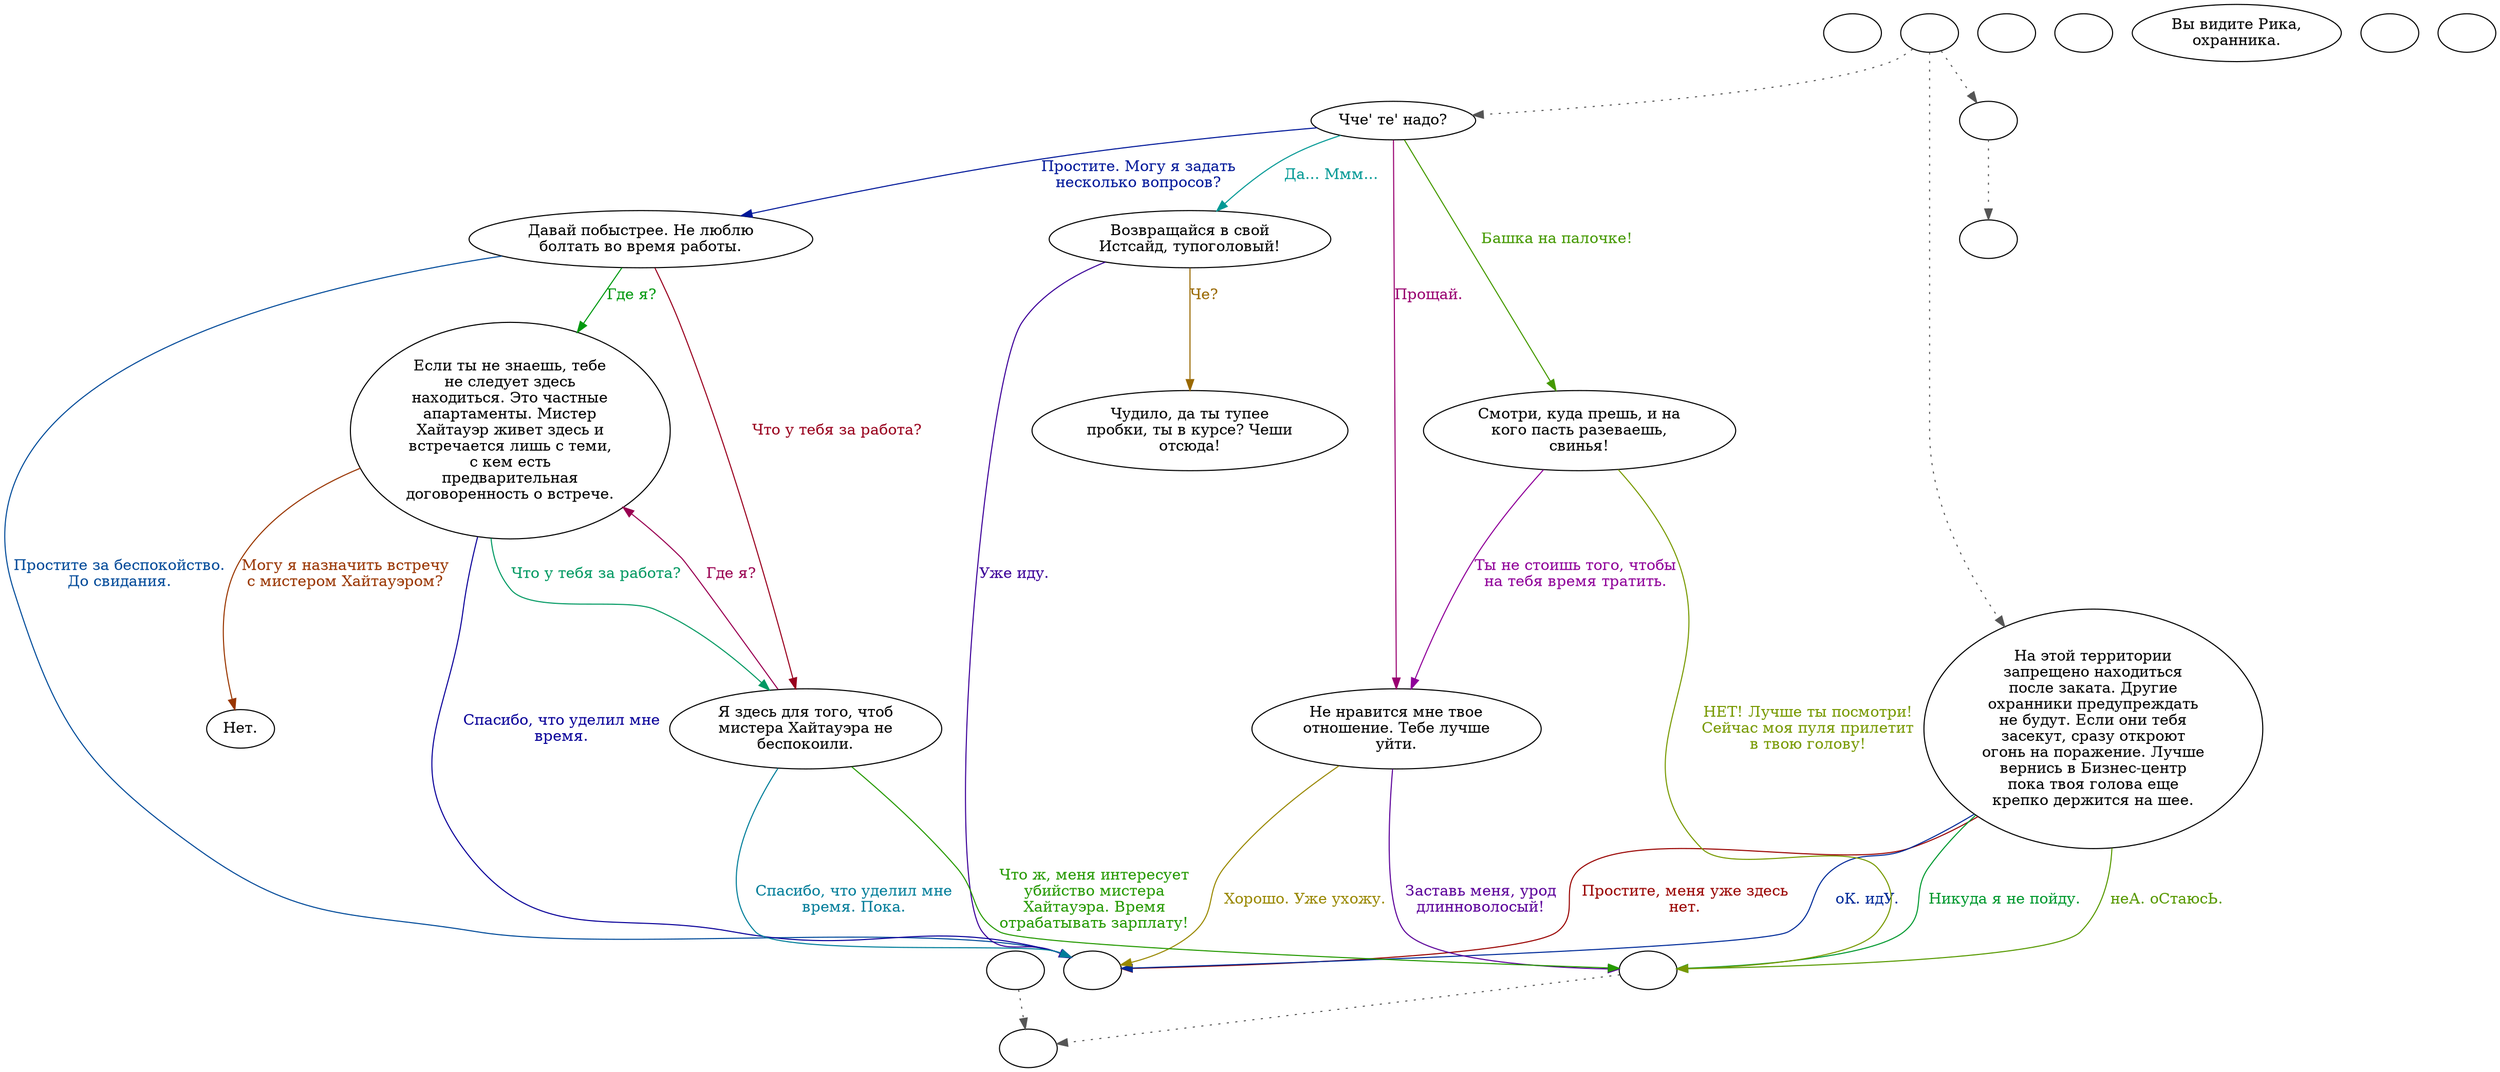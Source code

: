 digraph htwrrick {
  "start" [style=filled       fillcolor="#FFFFFF"       color="#000000"]
  "start" [label=""]
  "combat" [style=filled       fillcolor="#FFFFFF"       color="#000000"]
  "combat" [label=""]
  "critter_p_proc" [style=filled       fillcolor="#FFFFFF"       color="#000000"]
  "critter_p_proc" -> "combat" [style=dotted color="#555555"]
  "critter_p_proc" [label=""]
  "pickup_p_proc" [style=filled       fillcolor="#FFFFFF"       color="#000000"]
  "pickup_p_proc" [label=""]
  "talk_p_proc" [style=filled       fillcolor="#FFFFFF"       color="#000000"]
  "talk_p_proc" -> "get_reaction" [style=dotted color="#555555"]
  "talk_p_proc" -> "Rick09" [style=dotted color="#555555"]
  "talk_p_proc" -> "Rick01" [style=dotted color="#555555"]
  "talk_p_proc" [label=""]
  "destroy_p_proc" [style=filled       fillcolor="#FFFFFF"       color="#000000"]
  "destroy_p_proc" [label=""]
  "look_at_p_proc" [style=filled       fillcolor="#FFFFFF"       color="#000000"]
  "look_at_p_proc" [label="Вы видите Рика,\nохранника."]
  "damage_p_proc" [style=filled       fillcolor="#FFFFFF"       color="#000000"]
  "damage_p_proc" [label=""]
  "map_enter_p_proc" [style=filled       fillcolor="#FFFFFF"       color="#000000"]
  "map_enter_p_proc" [label=""]
  "Rick01" [style=filled       fillcolor="#FFFFFF"       color="#000000"]
  "Rick01" [label="Чче' те' надо?"]
  "Rick01" -> "Rick03" [label="Простите. Могу я задать\nнесколько вопросов?" color="#001799" fontcolor="#001799"]
  "Rick01" -> "Rick04" [label="Башка на палочке!" color="#449900" fontcolor="#449900"]
  "Rick01" -> "Rick08" [label="Прощай." color="#990070" fontcolor="#990070"]
  "Rick01" -> "Rick02" [label="Да... Ммм..." color="#009995" fontcolor="#009995"]
  "Rick02" [style=filled       fillcolor="#FFFFFF"       color="#000000"]
  "Rick02" [label="Возвращайся в свой\nИстсайд, тупоголовый!"]
  "Rick02" -> "Rick10" [label="Че?" color="#996800" fontcolor="#996800"]
  "Rick02" -> "RickEnd" [label="Уже иду." color="#3C0099" fontcolor="#3C0099"]
  "Rick03" [style=filled       fillcolor="#FFFFFF"       color="#000000"]
  "Rick03" [label="Давай побыстрее. Не люблю\nболтать во время работы."]
  "Rick03" -> "Rick05" [label="Где я?" color="#00990F" fontcolor="#00990F"]
  "Rick03" -> "Rick06" [label="Что у тебя за работа?" color="#99001D" fontcolor="#99001D"]
  "Rick03" -> "RickEnd" [label="Простите за беспокойство.\nДо свидания." color="#004A99" fontcolor="#004A99"]
  "Rick04" [style=filled       fillcolor="#FFFFFF"       color="#000000"]
  "Rick04" [label="Смотри, куда прешь, и на\nкого пасть разеваешь,\nсвинья!"]
  "Rick04" -> "RickCombat" [label="НЕТ! Лучше ты посмотри!\nСейчас моя пуля прилетит\nв твою голову!" color="#779900" fontcolor="#779900"]
  "Rick04" -> "Rick08" [label="Ты не стоишь того, чтобы\nна тебя время тратить." color="#8F0099" fontcolor="#8F0099"]
  "Rick05" [style=filled       fillcolor="#FFFFFF"       color="#000000"]
  "Rick05" [label="Если ты не знаешь, тебе\nне следует здесь\nнаходиться. Это частные\nапартаменты. Мистер\nХайтауэр живет здесь и\nвстречается лишь с теми,\nс кем есть\nпредварительная\nдоговоренность о встрече."]
  "Rick05" -> "Rick06" [label="Что у тебя за работа?" color="#009962" fontcolor="#009962"]
  "Rick05" -> "Rick07" [label="Могу я назначить встречу\nс мистером Хайтауэром?" color="#993500" fontcolor="#993500"]
  "Rick05" -> "RickEnd" [label="Спасибо, что уделил мне\nвремя." color="#090099" fontcolor="#090099"]
  "Rick06" [style=filled       fillcolor="#FFFFFF"       color="#000000"]
  "Rick06" [label="Я здесь для того, чтоб\nмистера Хайтауэра не\nбеспокоили."]
  "Rick06" -> "RickCombat" [label="Что ж, меня интересует\nубийство мистера\nХайтауэра. Время\nотрабатывать зарплату!" color="#249900" fontcolor="#249900"]
  "Rick06" -> "Rick05" [label="Где я?" color="#990051" fontcolor="#990051"]
  "Rick06" -> "RickEnd" [label="Спасибо, что уделил мне\nвремя. Пока." color="#007D99" fontcolor="#007D99"]
  "Rick07" [style=filled       fillcolor="#FFFFFF"       color="#000000"]
  "Rick07" [label="Нет."]
  "Rick08" [style=filled       fillcolor="#FFFFFF"       color="#000000"]
  "Rick08" [label="Не нравится мне твое\nотношение. Тебе лучше\nуйти."]
  "Rick08" -> "RickEnd" [label="Хорошо. Уже ухожу." color="#998800" fontcolor="#998800"]
  "Rick08" -> "RickCombat" [label="Заставь меня, урод\nдлинноволосый!" color="#5B0099" fontcolor="#5B0099"]
  "Rick09" [style=filled       fillcolor="#FFFFFF"       color="#000000"]
  "Rick09" [label="На этой территории\nзапрещено находиться\nпосле заката. Другие\nохранники предупреждать\nне будут. Если они тебя\nзасекут, сразу откроют\nогонь на поражение. Лучше\nвернись в Бизнес-центр\nпока твоя голова еще\nкрепко держится на шее."]
  "Rick09" -> "RickCombat" [label="Никуда я не пойду." color="#00992F" fontcolor="#00992F"]
  "Rick09" -> "RickEnd" [label="Простите, меня уже здесь\nнет." color="#990200" fontcolor="#990200"]
  "Rick09" -> "RickEnd" [label="оК. идУ." color="#002B99" fontcolor="#002B99"]
  "Rick09" -> "RickCombat" [label="неА. оСтаюсЬ." color="#579900" fontcolor="#579900"]
  "Rick10" [style=filled       fillcolor="#FFFFFF"       color="#000000"]
  "Rick10" [label="Чудило, да ты тупее\nпробки, ты в курсе? Чеши\nотсюда!"]
  "RickEnd" [style=filled       fillcolor="#FFFFFF"       color="#000000"]
  "RickEnd" [label=""]
  "RickCombat" [style=filled       fillcolor="#FFFFFF"       color="#000000"]
  "RickCombat" -> "combat" [style=dotted color="#555555"]
  "RickCombat" [label=""]
  "get_reaction" [style=filled       fillcolor="#FFFFFF"       color="#000000"]
  "get_reaction" -> "ReactToLevel" [style=dotted color="#555555"]
  "get_reaction" [label=""]
  "ReactToLevel" [style=filled       fillcolor="#FFFFFF"       color="#000000"]
  "ReactToLevel" [label=""]
}
